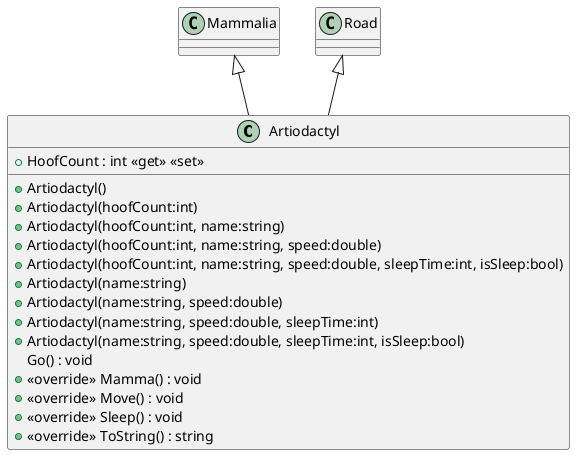 @startuml
class Artiodactyl {
    + HoofCount : int <<get>> <<set>>
    + Artiodactyl()
    + Artiodactyl(hoofCount:int)
    + Artiodactyl(hoofCount:int, name:string)
    + Artiodactyl(hoofCount:int, name:string, speed:double)
    + Artiodactyl(hoofCount:int, name:string, speed:double, sleepTime:int, isSleep:bool)
    + Artiodactyl(name:string)
    + Artiodactyl(name:string, speed:double)
    + Artiodactyl(name:string, speed:double, sleepTime:int)
    + Artiodactyl(name:string, speed:double, sleepTime:int, isSleep:bool)
    Go() : void
    + <<override>> Mamma() : void
    + <<override>> Move() : void
    + <<override>> Sleep() : void
    + <<override>> ToString() : string
}
Mammalia <|-- Artiodactyl
Road <|-- Artiodactyl
@enduml

